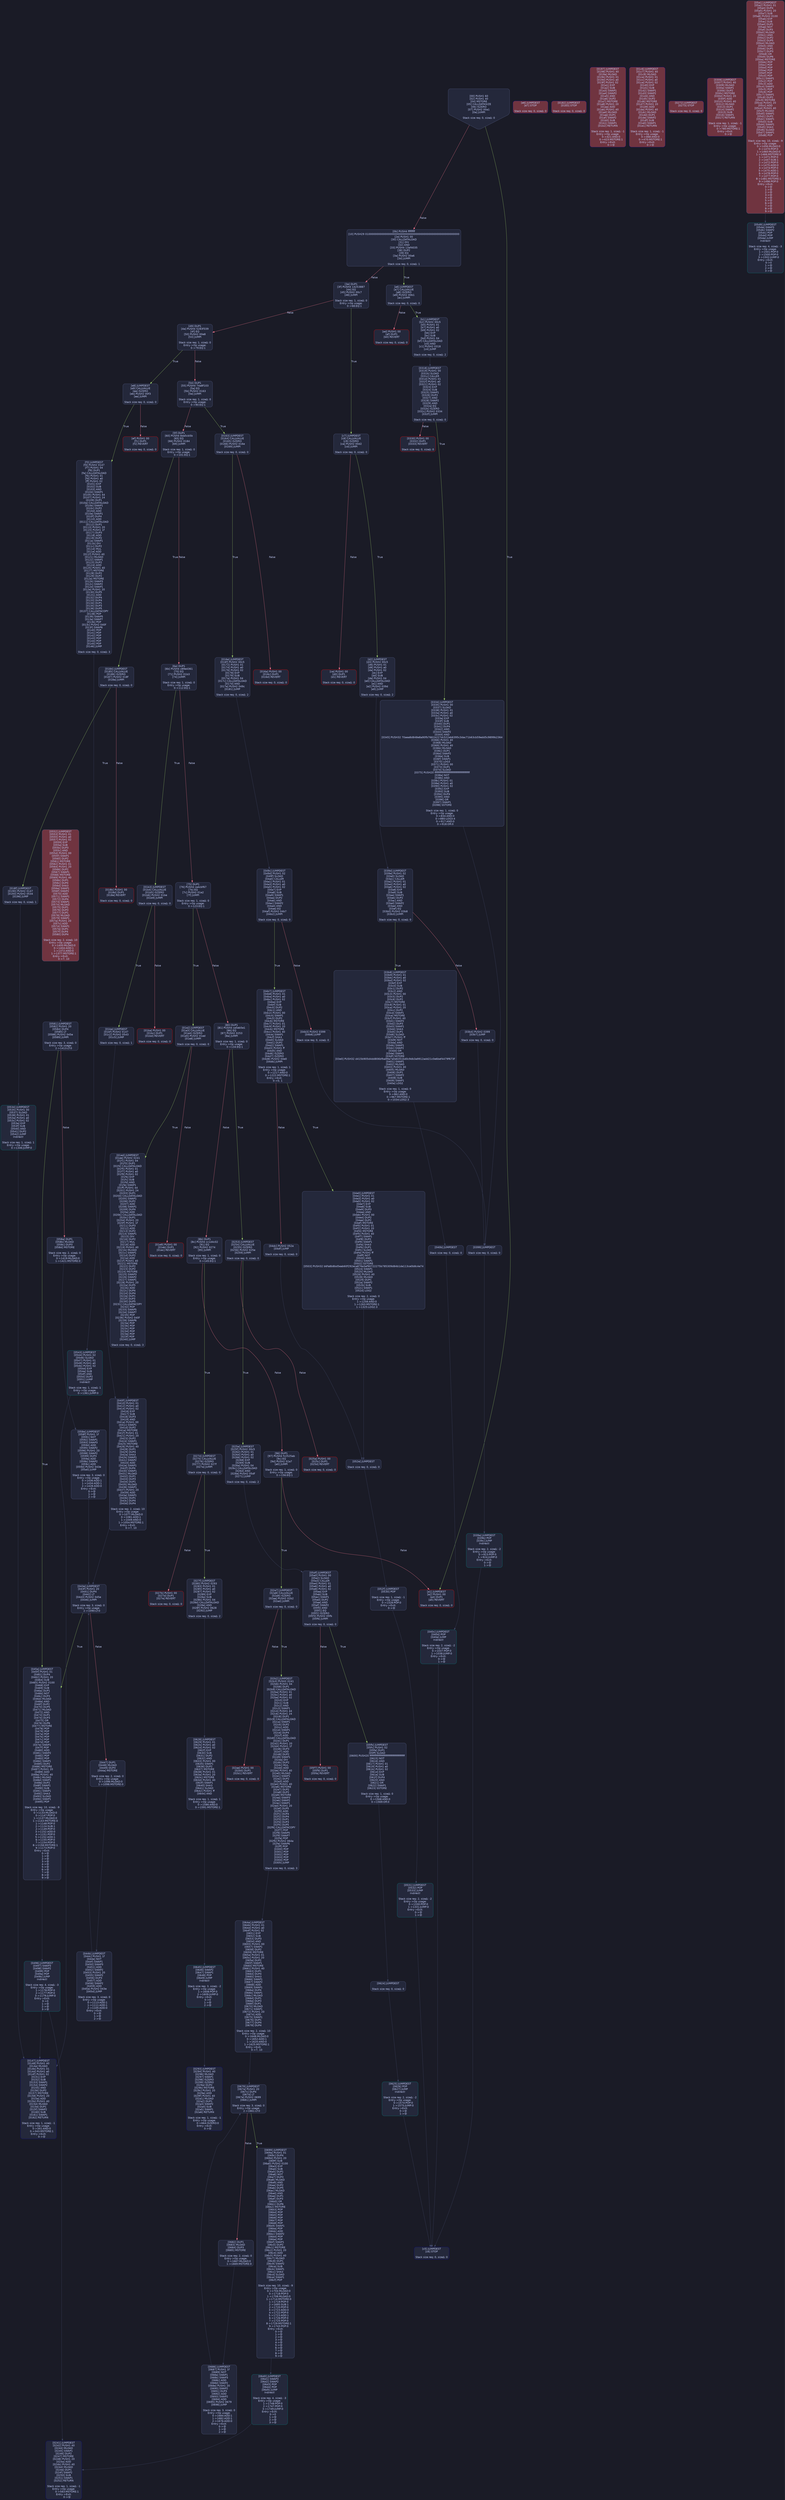 digraph G {
    node [shape=box, style="filled, rounded", color="#565f89", fontcolor="#c0caf5", fontname="Helvetica", fillcolor="#24283b"];
    edge [color="#414868", fontcolor="#c0caf5", fontname="Helvetica"];
    bgcolor="#1a1b26";
    0 [ label = "[00] PUSH1 60
[02] PUSH1 40
[04] MSTORE
[05] CALLDATASIZE
[06] ISZERO
[07] PUSH2 00a1
[0a] JUMPI

Stack size req: 0, sizeΔ: 0
" shape = invhouse]
    1 [ label = "[0b] PUSH4 ffffffff
[10] PUSH29 0100000000000000000000000000000000000000000000000000000000
[2e] PUSH1 00
[30] CALLDATALOAD
[31] DIV
[32] AND
[33] PUSH4 13af4035
[38] DUP2
[39] EQ
[3a] PUSH2 00a6
[3d] JUMPI

Stack size req: 0, sizeΔ: 1
"]
    2 [ label = "[3e] DUP1
[3f] PUSH4 14253887
[44] EQ
[45] PUSH2 00c7
[48] JUMPI

Stack size req: 1, sizeΔ: 0
Entry->Op usage:
	0->68:EQ:1
"]
    3 [ label = "[49] DUP1
[4a] PUSH4 5283f339
[4f] EQ
[50] PUSH2 00e8
[53] JUMPI

Stack size req: 1, sizeΔ: 0
Entry->Op usage:
	0->79:EQ:1
"]
    4 [ label = "[54] DUP1
[55] PUSH4 74a8f103
[5a] EQ
[5b] PUSH2 0163
[5e] JUMPI

Stack size req: 1, sizeΔ: 0
Entry->Op usage:
	0->90:EQ:1
"]
    5 [ label = "[5f] DUP1
[60] PUSH4 8da5cb5b
[65] EQ
[66] PUSH2 0184
[69] JUMPI

Stack size req: 1, sizeΔ: 0
Entry->Op usage:
	0->101:EQ:1
"]
    6 [ label = "[6a] DUP1
[6b] PUSH4 c89e4361
[70] EQ
[71] PUSH2 01b3
[74] JUMPI

Stack size req: 1, sizeΔ: 0
Entry->Op usage:
	0->112:EQ:1
"]
    7 [ label = "[75] DUP1
[76] PUSH4 ca4cbf67
[7b] EQ
[7c] PUSH2 01e2
[7f] JUMPI

Stack size req: 1, sizeΔ: 0
Entry->Op usage:
	0->123:EQ:1
"]
    8 [ label = "[80] DUP1
[81] PUSH4 ca5eb5e1
[86] EQ
[87] PUSH2 0253
[8a] JUMPI

Stack size req: 1, sizeΔ: 0
Entry->Op usage:
	0->134:EQ:1
"]
    9 [ label = "[8b] DUP1
[8c] PUSH4 cc1d4c02
[91] EQ
[92] PUSH2 0274
[95] JUMPI

Stack size req: 1, sizeΔ: 0
Entry->Op usage:
	0->145:EQ:1
"]
    10 [ label = "[96] DUP1
[97] PUSH4 fc2525ab
[9c] EQ
[9d] PUSH2 02a7
[a0] JUMPI

Stack size req: 1, sizeΔ: 0
Entry->Op usage:
	0->156:EQ:1
"]
    11 [ label = "[a1] JUMPDEST
[a2] PUSH1 00
[a4] DUP1
[a5] REVERT

Stack size req: 0, sizeΔ: 0
" color = "red"]
    12 [ label = "[a6] JUMPDEST
[a7] CALLVALUE
[a8] ISZERO
[a9] PUSH2 00b1
[ac] JUMPI

Stack size req: 0, sizeΔ: 0
"]
    13 [ label = "[ad] PUSH1 00
[af] DUP1
[b0] REVERT

Stack size req: 0, sizeΔ: 0
" color = "red"]
    14 [ label = "[b1] JUMPDEST
[b2] PUSH2 00c5
[b5] PUSH1 01
[b7] PUSH1 a0
[b9] PUSH1 02
[bb] EXP
[bc] SUB
[bd] PUSH1 04
[bf] CALLDATALOAD
[c0] AND
[c1] PUSH2 0318
[c4] JUMP

Stack size req: 0, sizeΔ: 2
"]
    15 [ label = "[c5] JUMPDEST
[c6] STOP

Stack size req: 0, sizeΔ: 0
" color = "darkblue"]
    16 [ label = "[c7] JUMPDEST
[c8] CALLVALUE
[c9] ISZERO
[ca] PUSH2 00d2
[cd] JUMPI

Stack size req: 0, sizeΔ: 0
"]
    17 [ label = "[ce] PUSH1 00
[d0] DUP1
[d1] REVERT

Stack size req: 0, sizeΔ: 0
" color = "red"]
    18 [ label = "[d2] JUMPDEST
[d3] PUSH2 00c5
[d6] PUSH1 01
[d8] PUSH1 a0
[da] PUSH1 02
[dc] EXP
[dd] SUB
[de] PUSH1 04
[e0] CALLDATALOAD
[e1] AND
[e2] PUSH2 039d
[e5] JUMP

Stack size req: 0, sizeΔ: 2
"]
    19 [ label = "[e6] JUMPDEST
[e7] STOP

Stack size req: 0, sizeΔ: 0
" color = "darkblue" fillcolor = "#703440"]
    20 [ label = "[e8] JUMPDEST
[e9] CALLVALUE
[ea] ISZERO
[eb] PUSH2 00f3
[ee] JUMPI

Stack size req: 0, sizeΔ: 0
"]
    21 [ label = "[ef] PUSH1 00
[f1] DUP1
[f2] REVERT

Stack size req: 0, sizeΔ: 0
" color = "red"]
    22 [ label = "[f3] JUMPDEST
[f4] PUSH2 0147
[f7] PUSH1 04
[f9] DUP1
[fa] CALLDATALOAD
[fb] PUSH1 01
[fd] PUSH1 a0
[ff] PUSH1 02
[0101] EXP
[0102] SUB
[0103] AND
[0104] SWAP1
[0105] PUSH1 44
[0107] PUSH1 24
[0109] DUP1
[010a] CALLDATALOAD
[010b] SWAP1
[010c] DUP2
[010d] ADD
[010e] SWAP1
[010f] DUP4
[0110] ADD
[0111] CALLDATALOAD
[0112] DUP1
[0113] PUSH1 20
[0115] PUSH1 1f
[0117] DUP3
[0118] ADD
[0119] DUP2
[011a] SWAP1
[011b] DIV
[011c] DUP2
[011d] MUL
[011e] ADD
[011f] PUSH1 40
[0121] MLOAD
[0122] SWAP1
[0123] DUP2
[0124] ADD
[0125] PUSH1 40
[0127] MSTORE
[0128] DUP2
[0129] DUP2
[012a] MSTORE
[012b] SWAP3
[012c] SWAP2
[012d] SWAP1
[012e] PUSH1 20
[0130] DUP5
[0131] ADD
[0132] DUP4
[0133] DUP4
[0134] DUP1
[0135] DUP3
[0136] DUP5
[0137] CALLDATACOPY
[0138] POP
[0139] SWAP5
[013a] SWAP7
[013b] POP
[013c] PUSH2 040f
[013f] SWAP6
[0140] POP
[0141] POP
[0142] POP
[0143] POP
[0144] POP
[0145] POP
[0146] JUMP

Stack size req: 0, sizeΔ: 3
"]
    23 [ label = "[0147] JUMPDEST
[0148] PUSH1 40
[014a] MLOAD
[014b] PUSH1 01
[014d] PUSH1 a0
[014f] PUSH1 02
[0151] EXP
[0152] SUB
[0153] SWAP1
[0154] SWAP2
[0155] AND
[0156] DUP2
[0157] MSTORE
[0158] PUSH1 20
[015a] ADD
[015b] PUSH1 40
[015d] MLOAD
[015e] DUP1
[015f] SWAP2
[0160] SUB
[0161] SWAP1
[0162] RETURN

Stack size req: 1, sizeΔ: -1
Entry->Op usage:
	0->341:AND:0
	0->343:MSTORE:1
Entry->Exit:
	0->😵
" color = "darkblue"]
    24 [ label = "[0163] JUMPDEST
[0164] CALLVALUE
[0165] ISZERO
[0166] PUSH2 016e
[0169] JUMPI

Stack size req: 0, sizeΔ: 0
"]
    25 [ label = "[016a] PUSH1 00
[016c] DUP1
[016d] REVERT

Stack size req: 0, sizeΔ: 0
" color = "red"]
    26 [ label = "[016e] JUMPDEST
[016f] PUSH2 00c5
[0172] PUSH1 01
[0174] PUSH1 a0
[0176] PUSH1 02
[0178] EXP
[0179] SUB
[017a] PUSH1 04
[017c] CALLDATALOAD
[017d] AND
[017e] PUSH2 049c
[0181] JUMP

Stack size req: 0, sizeΔ: 2
"]
    27 [ label = "[0182] JUMPDEST
[0183] STOP

Stack size req: 0, sizeΔ: 0
" color = "darkblue" fillcolor = "#703440"]
    28 [ label = "[0184] JUMPDEST
[0185] CALLVALUE
[0186] ISZERO
[0187] PUSH2 018f
[018a] JUMPI

Stack size req: 0, sizeΔ: 0
"]
    29 [ label = "[018b] PUSH1 00
[018d] DUP1
[018e] REVERT

Stack size req: 0, sizeΔ: 0
" color = "red"]
    30 [ label = "[018f] JUMPDEST
[0190] PUSH2 0147
[0193] PUSH2 0534
[0196] JUMP

Stack size req: 0, sizeΔ: 1
"]
    31 [ label = "[0197] JUMPDEST
[0198] PUSH1 40
[019a] MLOAD
[019b] PUSH1 01
[019d] PUSH1 a0
[019f] PUSH1 02
[01a1] EXP
[01a2] SUB
[01a3] SWAP1
[01a4] SWAP2
[01a5] AND
[01a6] DUP2
[01a7] MSTORE
[01a8] PUSH1 20
[01aa] ADD
[01ab] PUSH1 40
[01ad] MLOAD
[01ae] DUP1
[01af] SWAP2
[01b0] SUB
[01b1] SWAP1
[01b2] RETURN

Stack size req: 1, sizeΔ: -1
Entry->Op usage:
	0->421:AND:0
	0->423:MSTORE:1
Entry->Exit:
	0->😵
" color = "darkblue" fillcolor = "#703440"]
    32 [ label = "[01b3] JUMPDEST
[01b4] CALLVALUE
[01b5] ISZERO
[01b6] PUSH2 01be
[01b9] JUMPI

Stack size req: 0, sizeΔ: 0
"]
    33 [ label = "[01ba] PUSH1 00
[01bc] DUP1
[01bd] REVERT

Stack size req: 0, sizeΔ: 0
" color = "red"]
    34 [ label = "[01be] JUMPDEST
[01bf] PUSH2 0147
[01c2] PUSH2 0543
[01c5] JUMP

Stack size req: 0, sizeΔ: 1
"]
    35 [ label = "[01c6] JUMPDEST
[01c7] PUSH1 40
[01c9] MLOAD
[01ca] PUSH1 01
[01cc] PUSH1 a0
[01ce] PUSH1 02
[01d0] EXP
[01d1] SUB
[01d2] SWAP1
[01d3] SWAP2
[01d4] AND
[01d5] DUP2
[01d6] MSTORE
[01d7] PUSH1 20
[01d9] ADD
[01da] PUSH1 40
[01dc] MLOAD
[01dd] DUP1
[01de] SWAP2
[01df] SUB
[01e0] SWAP1
[01e1] RETURN

Stack size req: 1, sizeΔ: -1
Entry->Op usage:
	0->468:AND:0
	0->470:MSTORE:1
Entry->Exit:
	0->😵
" color = "darkblue" fillcolor = "#703440"]
    36 [ label = "[01e2] JUMPDEST
[01e3] CALLVALUE
[01e4] ISZERO
[01e5] PUSH2 01ed
[01e8] JUMPI

Stack size req: 0, sizeΔ: 0
"]
    37 [ label = "[01e9] PUSH1 00
[01eb] DUP1
[01ec] REVERT

Stack size req: 0, sizeΔ: 0
" color = "red"]
    38 [ label = "[01ed] JUMPDEST
[01ee] PUSH2 0241
[01f1] PUSH1 04
[01f3] DUP1
[01f4] CALLDATALOAD
[01f5] PUSH1 01
[01f7] PUSH1 a0
[01f9] PUSH1 02
[01fb] EXP
[01fc] SUB
[01fd] AND
[01fe] SWAP1
[01ff] PUSH1 44
[0201] PUSH1 24
[0203] DUP1
[0204] CALLDATALOAD
[0205] SWAP1
[0206] DUP2
[0207] ADD
[0208] SWAP1
[0209] DUP4
[020a] ADD
[020b] CALLDATALOAD
[020c] DUP1
[020d] PUSH1 20
[020f] PUSH1 1f
[0211] DUP3
[0212] ADD
[0213] DUP2
[0214] SWAP1
[0215] DIV
[0216] DUP2
[0217] MUL
[0218] ADD
[0219] PUSH1 40
[021b] MLOAD
[021c] SWAP1
[021d] DUP2
[021e] ADD
[021f] PUSH1 40
[0221] MSTORE
[0222] DUP2
[0223] DUP2
[0224] MSTORE
[0225] SWAP3
[0226] SWAP2
[0227] SWAP1
[0228] PUSH1 20
[022a] DUP5
[022b] ADD
[022c] DUP4
[022d] DUP4
[022e] DUP1
[022f] DUP3
[0230] DUP5
[0231] CALLDATACOPY
[0232] POP
[0233] SWAP5
[0234] SWAP7
[0235] POP
[0236] PUSH2 040f
[0239] SWAP6
[023a] POP
[023b] POP
[023c] POP
[023d] POP
[023e] POP
[023f] POP
[0240] JUMP

Stack size req: 0, sizeΔ: 3
"]
    39 [ label = "[0241] JUMPDEST
[0242] PUSH1 40
[0244] MLOAD
[0245] SWAP1
[0246] DUP2
[0247] MSTORE
[0248] PUSH1 20
[024a] ADD
[024b] PUSH1 40
[024d] MLOAD
[024e] DUP1
[024f] SWAP2
[0250] SUB
[0251] SWAP1
[0252] RETURN

Stack size req: 1, sizeΔ: -1
Entry->Op usage:
	0->583:MSTORE:1
Entry->Exit:
	0->😵
" color = "darkblue"]
    40 [ label = "[0253] JUMPDEST
[0254] CALLVALUE
[0255] ISZERO
[0256] PUSH2 025e
[0259] JUMPI

Stack size req: 0, sizeΔ: 0
"]
    41 [ label = "[025a] PUSH1 00
[025c] DUP1
[025d] REVERT

Stack size req: 0, sizeΔ: 0
" color = "red"]
    42 [ label = "[025e] JUMPDEST
[025f] PUSH2 00c5
[0262] PUSH1 01
[0264] PUSH1 a0
[0266] PUSH1 02
[0268] EXP
[0269] SUB
[026a] PUSH1 04
[026c] CALLDATALOAD
[026d] AND
[026e] PUSH2 05df
[0271] JUMP

Stack size req: 0, sizeΔ: 2
"]
    43 [ label = "[0272] JUMPDEST
[0273] STOP

Stack size req: 0, sizeΔ: 0
" color = "darkblue" fillcolor = "#703440"]
    44 [ label = "[0274] JUMPDEST
[0275] CALLVALUE
[0276] ISZERO
[0277] PUSH2 027f
[027a] JUMPI

Stack size req: 0, sizeΔ: 0
"]
    45 [ label = "[027b] PUSH1 00
[027d] DUP1
[027e] REVERT

Stack size req: 0, sizeΔ: 0
" color = "red"]
    46 [ label = "[027f] JUMPDEST
[0280] PUSH2 0293
[0283] PUSH1 01
[0285] PUSH1 a0
[0287] PUSH1 02
[0289] EXP
[028a] SUB
[028b] PUSH1 04
[028d] CALLDATALOAD
[028e] AND
[028f] PUSH2 0628
[0292] JUMP

Stack size req: 0, sizeΔ: 2
"]
    47 [ label = "[0293] JUMPDEST
[0294] PUSH1 40
[0296] MLOAD
[0297] SWAP1
[0298] ISZERO
[0299] ISZERO
[029a] DUP2
[029b] MSTORE
[029c] PUSH1 20
[029e] ADD
[029f] PUSH1 40
[02a1] MLOAD
[02a2] DUP1
[02a3] SWAP2
[02a4] SUB
[02a5] SWAP1
[02a6] RETURN

Stack size req: 1, sizeΔ: -1
Entry->Op usage:
	0->664:ISZERO:0
Entry->Exit:
	0->😵
" color = "darkblue"]
    48 [ label = "[02a7] JUMPDEST
[02a8] CALLVALUE
[02a9] ISZERO
[02aa] PUSH2 02b2
[02ad] JUMPI

Stack size req: 0, sizeΔ: 0
"]
    49 [ label = "[02ae] PUSH1 00
[02b0] DUP1
[02b1] REVERT

Stack size req: 0, sizeΔ: 0
" color = "red"]
    50 [ label = "[02b2] JUMPDEST
[02b3] PUSH2 0241
[02b6] PUSH1 04
[02b8] DUP1
[02b9] CALLDATALOAD
[02ba] PUSH1 01
[02bc] PUSH1 a0
[02be] PUSH1 02
[02c0] EXP
[02c1] SUB
[02c2] AND
[02c3] SWAP1
[02c4] PUSH1 44
[02c6] PUSH1 24
[02c8] DUP1
[02c9] CALLDATALOAD
[02ca] SWAP1
[02cb] DUP2
[02cc] ADD
[02cd] SWAP1
[02ce] DUP4
[02cf] ADD
[02d0] CALLDATALOAD
[02d1] DUP1
[02d2] PUSH1 20
[02d4] PUSH1 1f
[02d6] DUP3
[02d7] ADD
[02d8] DUP2
[02d9] SWAP1
[02da] DIV
[02db] DUP2
[02dc] MUL
[02dd] ADD
[02de] PUSH1 40
[02e0] MLOAD
[02e1] SWAP1
[02e2] DUP2
[02e3] ADD
[02e4] PUSH1 40
[02e6] MSTORE
[02e7] DUP2
[02e8] DUP2
[02e9] MSTORE
[02ea] SWAP3
[02eb] SWAP2
[02ec] SWAP1
[02ed] PUSH1 20
[02ef] DUP5
[02f0] ADD
[02f1] DUP4
[02f2] DUP4
[02f3] DUP1
[02f4] DUP3
[02f5] DUP5
[02f6] CALLDATACOPY
[02f7] POP
[02f8] SWAP5
[02f9] SWAP7
[02fa] POP
[02fb] PUSH2 064a
[02fe] SWAP6
[02ff] POP
[0300] POP
[0301] POP
[0302] POP
[0303] POP
[0304] POP
[0305] JUMP

Stack size req: 0, sizeΔ: 3
"]
    51 [ label = "[0306] JUMPDEST
[0307] PUSH1 40
[0309] MLOAD
[030a] SWAP1
[030b] DUP2
[030c] MSTORE
[030d] PUSH1 20
[030f] ADD
[0310] PUSH1 40
[0312] MLOAD
[0313] DUP1
[0314] SWAP2
[0315] SUB
[0316] SWAP1
[0317] RETURN

Stack size req: 1, sizeΔ: -1
Entry->Op usage:
	0->780:MSTORE:1
Entry->Exit:
	0->😵
" color = "darkblue" fillcolor = "#703440"]
    52 [ label = "[0318] JUMPDEST
[0319] PUSH1 00
[031b] SLOAD
[031c] CALLER
[031d] PUSH1 01
[031f] PUSH1 a0
[0321] PUSH1 02
[0323] EXP
[0324] SUB
[0325] SWAP1
[0326] DUP2
[0327] AND
[0328] SWAP2
[0329] AND
[032a] EQ
[032b] ISZERO
[032c] PUSH2 0334
[032f] JUMPI

Stack size req: 0, sizeΔ: 0
"]
    53 [ label = "[0330] PUSH1 00
[0332] DUP1
[0333] REVERT

Stack size req: 0, sizeΔ: 0
" color = "red"]
    54 [ label = "[0334] JUMPDEST
[0335] PUSH1 00
[0337] SLOAD
[0338] PUSH1 01
[033a] PUSH1 a0
[033c] PUSH1 02
[033e] EXP
[033f] SUB
[0340] DUP1
[0341] DUP4
[0342] AND
[0343] SWAP2
[0344] AND
[0345] PUSH32 70aea8d848e8a90fb7661b227dc522eb6395c3dac71b63cb59edd5c9899b2364
[0366] PUSH1 40
[0368] MLOAD
[0369] PUSH1 40
[036b] MLOAD
[036c] DUP1
[036d] SWAP2
[036e] SUB
[036f] SWAP1
[0370] LOG3
[0371] PUSH1 00
[0373] DUP1
[0374] SLOAD
[0375] PUSH20 ffffffffffffffffffffffffffffffffffffffff
[038a] NOT
[038b] AND
[038c] PUSH1 01
[038e] PUSH1 a0
[0390] PUSH1 02
[0392] EXP
[0393] SUB
[0394] DUP4
[0395] AND
[0396] OR
[0397] SWAP1
[0398] SSTORE

Stack size req: 1, sizeΔ: 0
Entry->Op usage:
	0->834:AND:0
	0->880:LOG3:4
	0->917:AND:0
	0->918:OR:0
"]
    55 [ label = "[0399] JUMPDEST

Stack size req: 0, sizeΔ: 0
"]
    56 [ label = "[039a] JUMPDEST
[039b] POP
[039c] JUMP
Indirect!

Stack size req: 2, sizeΔ: -2
Entry->Op usage:
	0->923:POP:0
	1->924:JUMP:0
Entry->Exit:
	0->😵
	1->😵
" color = "teal"]
    57 [ label = "[039d] JUMPDEST
[039e] PUSH1 02
[03a0] SLOAD
[03a1] CALLER
[03a2] PUSH1 01
[03a4] PUSH1 a0
[03a6] PUSH1 02
[03a8] EXP
[03a9] SUB
[03aa] SWAP1
[03ab] DUP2
[03ac] AND
[03ad] SWAP2
[03ae] AND
[03af] EQ
[03b0] PUSH2 03b8
[03b3] JUMPI

Stack size req: 0, sizeΔ: 0
"]
    58 [ label = "[03b4] PUSH2 0399
[03b7] JUMP

Stack size req: 0, sizeΔ: 0
"]
    59 [ label = "[03b8] JUMPDEST
[03b9] PUSH1 01
[03bb] PUSH1 a0
[03bd] PUSH1 02
[03bf] EXP
[03c0] SUB
[03c1] DUP2
[03c2] AND
[03c3] PUSH1 00
[03c5] DUP2
[03c6] DUP2
[03c7] MSTORE
[03c8] PUSH1 01
[03ca] PUSH1 20
[03cc] DUP2
[03cd] SWAP1
[03ce] MSTORE
[03cf] PUSH1 40
[03d1] SWAP2
[03d2] DUP3
[03d3] SWAP1
[03d4] SHA3
[03d5] DUP1
[03d6] SLOAD
[03d7] PUSH1 ff
[03d9] NOT
[03da] AND
[03db] SWAP1
[03dc] SWAP2
[03dd] OR
[03de] SWAP1
[03df] SSTORE
[03e0] PUSH32 d415b905d4dd806bfba99a7a0e6351bd0c9db3a9912add21c0e6bef4479f673f
[0401] SWAP1
[0402] MLOAD
[0403] PUSH1 40
[0405] MLOAD
[0406] DUP1
[0407] SWAP2
[0408] SUB
[0409] SWAP1
[040a] LOG2

Stack size req: 1, sizeΔ: 0
Entry->Op usage:
	0->962:AND:0
	0->967:MSTORE:1
	0->1034:LOG2:3
"]
    60 [ label = "[040b] JUMPDEST

Stack size req: 0, sizeΔ: 0
"]
    61 [ label = "[040c] JUMPDEST
[040d] POP
[040e] JUMP
Indirect!

Stack size req: 2, sizeΔ: -2
Entry->Op usage:
	0->1037:POP:0
	1->1038:JUMP:0
Entry->Exit:
	0->😵
	1->😵
" color = "teal"]
    62 [ label = "[040f] JUMPDEST
[0410] PUSH1 01
[0412] PUSH1 a0
[0414] PUSH1 02
[0416] EXP
[0417] SUB
[0418] DUP3
[0419] AND
[041a] PUSH1 00
[041c] SWAP1
[041d] DUP2
[041e] MSTORE
[041f] PUSH1 01
[0421] PUSH1 20
[0423] DUP2
[0424] SWAP1
[0425] MSTORE
[0426] PUSH1 40
[0428] DUP1
[0429] DUP4
[042a] SHA3
[042b] SWAP1
[042c] SWAP2
[042d] ADD
[042e] SWAP1
[042f] DUP4
[0430] SWAP1
[0431] MLOAD
[0432] DUP1
[0433] DUP3
[0434] DUP1
[0435] MLOAD
[0436] SWAP1
[0437] PUSH1 20
[0439] ADD
[043a] SWAP1
[043b] DUP1
[043c] DUP4
[043d] DUP4

Stack size req: 2, sizeΔ: 10
Entry->Op usage:
	0->1077:MLOAD:0
	0->1081:ADD:1
	1->1049:AND:0
	1->1054:MSTORE:1
Entry->Exit:
	0->7, 10
"]
    63 [ label = "[043e] JUMPDEST
[043f] PUSH1 20
[0441] DUP4
[0442] LT
[0443] PUSH2 045e
[0446] JUMPI

Stack size req: 3, sizeΔ: 0
Entry->Op usage:
	2->1090:LT:0
"]
    64 [ label = "[0447] DUP1
[0448] MLOAD
[0449] DUP3
[044a] MSTORE

Stack size req: 2, sizeΔ: 0
Entry->Op usage:
	0->1096:MLOAD:0
	1->1098:MSTORE:0
"]
    65 [ label = "[044b] JUMPDEST
[044c] PUSH1 1f
[044e] NOT
[044f] SWAP1
[0450] SWAP3
[0451] ADD
[0452] SWAP2
[0453] PUSH1 20
[0455] SWAP2
[0456] DUP3
[0457] ADD
[0458] SWAP2
[0459] ADD
[045a] PUSH2 043e
[045d] JUMP

Stack size req: 3, sizeΔ: 0
Entry->Op usage:
	0->1113:ADD:1
	1->1111:ADD:1
	2->1105:ADD:0
Entry->Exit:
	0->😵
	1->😵
	2->😵
"]
    66 [ label = "[045e] JUMPDEST
[045f] PUSH1 01
[0461] DUP4
[0462] PUSH1 20
[0464] SUB
[0465] PUSH2 0100
[0468] EXP
[0469] SUB
[046a] DUP1
[046b] NOT
[046c] DUP3
[046d] MLOAD
[046e] AND
[046f] DUP2
[0470] DUP5
[0471] MLOAD
[0472] AND
[0473] DUP1
[0474] DUP3
[0475] OR
[0476] DUP6
[0477] MSTORE
[0478] POP
[0479] POP
[047a] POP
[047b] POP
[047c] POP
[047d] POP
[047e] SWAP1
[047f] POP
[0480] ADD
[0481] SWAP2
[0482] POP
[0483] POP
[0484] SWAP1
[0485] DUP2
[0486] MSTORE
[0487] PUSH1 20
[0489] ADD
[048a] PUSH1 40
[048c] MLOAD
[048d] SWAP1
[048e] DUP2
[048f] SWAP1
[0490] SUB
[0491] SWAP1
[0492] SHA3
[0493] SLOAD
[0494] SWAP1
[0495] POP

Stack size req: 10, sizeΔ: -9
Entry->Op usage:
	0->1133:MLOAD:0
	0->1147:POP:0
	1->1137:MLOAD:0
	1->1143:MSTORE:0
	1->1148:POP:0
	2->1124:SUB:1
	2->1149:POP:0
	3->1152:ADD:0
	4->1151:POP:0
	5->1152:ADD:1
	6->1155:POP:0
	7->1154:POP:0
	8->1158:MSTORE:1
	9->1173:POP:0
Entry->Exit:
	0->😵
	1->😵
	2->😵
	3->😵
	4->😵
	5->😵
	6->😵
	7->😵
	8->😵
	9->😵
"]
    67 [ label = "[0496] JUMPDEST
[0497] SWAP3
[0498] SWAP2
[0499] POP
[049a] POP
[049b] JUMP
Indirect!

Stack size req: 4, sizeΔ: -3
Entry->Op usage:
	1->1178:POP:0
	2->1177:POP:0
	3->1179:JUMP:0
Entry->Exit:
	0->0
	1->😵
	2->😵
	3->😵
" color = "teal"]
    68 [ label = "[049c] JUMPDEST
[049d] PUSH1 02
[049f] SLOAD
[04a0] CALLER
[04a1] PUSH1 01
[04a3] PUSH1 a0
[04a5] PUSH1 02
[04a7] EXP
[04a8] SUB
[04a9] SWAP1
[04aa] DUP2
[04ab] AND
[04ac] SWAP2
[04ad] AND
[04ae] EQ
[04af] PUSH2 04b7
[04b2] JUMPI

Stack size req: 0, sizeΔ: 0
"]
    69 [ label = "[04b3] PUSH2 0399
[04b6] JUMP

Stack size req: 0, sizeΔ: 0
"]
    70 [ label = "[04b7] JUMPDEST
[04b8] PUSH1 01
[04ba] PUSH1 a0
[04bc] PUSH1 02
[04be] EXP
[04bf] SUB
[04c0] DUP2
[04c1] AND
[04c2] PUSH1 00
[04c4] SWAP1
[04c5] DUP2
[04c6] MSTORE
[04c7] PUSH1 01
[04c9] PUSH1 20
[04cb] MSTORE
[04cc] PUSH1 40
[04ce] SWAP1
[04cf] SHA3
[04d0] SLOAD
[04d1] DUP2
[04d2] SWAP1
[04d3] PUSH1 ff
[04d5] AND
[04d6] ISZERO
[04d7] ISZERO
[04d8] PUSH2 04e0
[04db] JUMPI

Stack size req: 1, sizeΔ: 1
Entry->Op usage:
	0->1217:AND:0
	0->1222:MSTORE:1
Entry->Exit:
	0->0, 1
"]
    71 [ label = "[04dc] PUSH2 052e
[04df] JUMP

Stack size req: 0, sizeΔ: 0
"]
    72 [ label = "[04e0] JUMPDEST
[04e1] PUSH1 01
[04e3] PUSH1 a0
[04e5] PUSH1 02
[04e7] EXP
[04e8] SUB
[04e9] DUP3
[04ea] AND
[04eb] PUSH1 00
[04ed] DUP2
[04ee] DUP2
[04ef] MSTORE
[04f0] PUSH1 01
[04f2] PUSH1 20
[04f4] MSTORE
[04f5] PUSH1 40
[04f7] SWAP1
[04f8] DUP2
[04f9] SWAP1
[04fa] SHA3
[04fb] DUP1
[04fc] SLOAD
[04fd] PUSH1 ff
[04ff] NOT
[0500] AND
[0501] SWAP1
[0502] SSTORE
[0503] PUSH32 b6fa8b8bd5eab60f292eca876e3ef90722275b785309d84b1de113ce0b8c4e74
[0524] SWAP1
[0525] MLOAD
[0526] PUSH1 40
[0528] MLOAD
[0529] DUP1
[052a] SWAP2
[052b] SUB
[052c] SWAP1
[052d] LOG2

Stack size req: 2, sizeΔ: 0
Entry->Op usage:
	1->1258:AND:0
	1->1263:MSTORE:1
	1->1325:LOG2:3
"]
    73 [ label = "[052e] JUMPDEST

Stack size req: 0, sizeΔ: 0
"]
    74 [ label = "[052f] JUMPDEST
[0530] POP

Stack size req: 1, sizeΔ: -1
Entry->Op usage:
	0->1328:POP:0
Entry->Exit:
	0->😵
"]
    75 [ label = "[0531] JUMPDEST
[0532] POP
[0533] JUMP
Indirect!

Stack size req: 2, sizeΔ: -2
Entry->Op usage:
	0->1330:POP:0
	1->1331:JUMP:0
Entry->Exit:
	0->😵
	1->😵
" color = "teal"]
    76 [ label = "[0534] JUMPDEST
[0535] PUSH1 00
[0537] SLOAD
[0538] PUSH1 01
[053a] PUSH1 a0
[053c] PUSH1 02
[053e] EXP
[053f] SUB
[0540] AND
[0541] DUP2
[0542] JUMP
Indirect!

Stack size req: 1, sizeΔ: 1
Entry->Op usage:
	0->1346:JUMP:0
" color = "teal"]
    77 [ label = "[0543] JUMPDEST
[0544] PUSH1 02
[0546] SLOAD
[0547] PUSH1 01
[0549] PUSH1 a0
[054b] PUSH1 02
[054d] EXP
[054e] SUB
[054f] AND
[0550] DUP2
[0551] JUMP
Indirect!

Stack size req: 1, sizeΔ: 1
Entry->Op usage:
	0->1361:JUMP:0
" color = "teal"]
    78 [ label = "[0552] JUMPDEST
[0553] PUSH1 01
[0555] PUSH1 a0
[0557] PUSH1 02
[0559] EXP
[055a] SUB
[055b] DUP3
[055c] AND
[055d] PUSH1 00
[055f] SWAP1
[0560] DUP2
[0561] MSTORE
[0562] PUSH1 01
[0564] PUSH1 20
[0566] DUP2
[0567] SWAP1
[0568] MSTORE
[0569] PUSH1 40
[056b] DUP1
[056c] DUP4
[056d] SHA3
[056e] SWAP1
[056f] SWAP2
[0570] ADD
[0571] SWAP1
[0572] DUP4
[0573] SWAP1
[0574] MLOAD
[0575] DUP1
[0576] DUP3
[0577] DUP1
[0578] MLOAD
[0579] SWAP1
[057a] PUSH1 20
[057c] ADD
[057d] SWAP1
[057e] DUP1
[057f] DUP4
[0580] DUP4

Stack size req: 2, sizeΔ: 10
Entry->Op usage:
	0->1400:MLOAD:0
	0->1404:ADD:1
	1->1372:AND:0
	1->1377:MSTORE:1
Entry->Exit:
	0->7, 10
" fillcolor = "#703440"]
    79 [ label = "[0581] JUMPDEST
[0582] PUSH1 20
[0584] DUP4
[0585] LT
[0586] PUSH2 045e
[0589] JUMPI

Stack size req: 3, sizeΔ: 0
Entry->Op usage:
	2->1413:LT:0
"]
    80 [ label = "[058a] DUP1
[058b] MLOAD
[058c] DUP3
[058d] MSTORE

Stack size req: 2, sizeΔ: 0
Entry->Op usage:
	0->1419:MLOAD:0
	1->1421:MSTORE:0
"]
    81 [ label = "[058e] JUMPDEST
[058f] PUSH1 1f
[0591] NOT
[0592] SWAP1
[0593] SWAP3
[0594] ADD
[0595] SWAP2
[0596] PUSH1 20
[0598] SWAP2
[0599] DUP3
[059a] ADD
[059b] SWAP2
[059c] ADD
[059d] PUSH2 043e
[05a0] JUMP

Stack size req: 3, sizeΔ: 0
Entry->Op usage:
	0->1436:ADD:1
	1->1434:ADD:1
	2->1428:ADD:0
Entry->Exit:
	0->😵
	1->😵
	2->😵
"]
    82 [ label = "[05a1] JUMPDEST
[05a2] PUSH1 01
[05a4] DUP4
[05a5] PUSH1 20
[05a7] SUB
[05a8] PUSH2 0100
[05ab] EXP
[05ac] SUB
[05ad] DUP1
[05ae] NOT
[05af] DUP3
[05b0] MLOAD
[05b1] AND
[05b2] DUP2
[05b3] DUP5
[05b4] MLOAD
[05b5] AND
[05b6] DUP1
[05b7] DUP3
[05b8] OR
[05b9] DUP6
[05ba] MSTORE
[05bb] POP
[05bc] POP
[05bd] POP
[05be] POP
[05bf] POP
[05c0] POP
[05c1] SWAP1
[05c2] POP
[05c3] ADD
[05c4] SWAP2
[05c5] POP
[05c6] POP
[05c7] SWAP1
[05c8] DUP2
[05c9] MSTORE
[05ca] PUSH1 20
[05cc] ADD
[05cd] PUSH1 40
[05cf] MLOAD
[05d0] SWAP1
[05d1] DUP2
[05d2] SWAP1
[05d3] SUB
[05d4] SWAP1
[05d5] SHA3
[05d6] SLOAD
[05d7] SWAP1
[05d8] POP

Stack size req: 10, sizeΔ: -9
Entry->Op usage:
	0->1456:MLOAD:0
	0->1470:POP:0
	1->1460:MLOAD:0
	1->1466:MSTORE:0
	1->1471:POP:0
	2->1447:SUB:1
	2->1472:POP:0
	3->1475:ADD:0
	4->1474:POP:0
	5->1475:ADD:1
	6->1478:POP:0
	7->1477:POP:0
	8->1481:MSTORE:1
	9->1496:POP:0
Entry->Exit:
	0->😵
	1->😵
	2->😵
	3->😵
	4->😵
	5->😵
	6->😵
	7->😵
	8->😵
	9->😵
" fillcolor = "#703440"]
    83 [ label = "[05d9] JUMPDEST
[05da] SWAP3
[05db] SWAP2
[05dc] POP
[05dd] POP
[05de] JUMP
Indirect!

Stack size req: 4, sizeΔ: -3
Entry->Op usage:
	1->1501:POP:0
	2->1500:POP:0
	3->1502:JUMP:0
Entry->Exit:
	0->0
	1->😵
	2->😵
	3->😵
" color = "teal"]
    84 [ label = "[05df] JUMPDEST
[05e0] PUSH1 00
[05e2] SLOAD
[05e3] CALLER
[05e4] PUSH1 01
[05e6] PUSH1 a0
[05e8] PUSH1 02
[05ea] EXP
[05eb] SUB
[05ec] SWAP1
[05ed] DUP2
[05ee] AND
[05ef] SWAP2
[05f0] AND
[05f1] EQ
[05f2] ISZERO
[05f3] PUSH2 05fb
[05f6] JUMPI

Stack size req: 0, sizeΔ: 0
"]
    85 [ label = "[05f7] PUSH1 00
[05f9] DUP1
[05fa] REVERT

Stack size req: 0, sizeΔ: 0
" color = "red"]
    86 [ label = "[05fb] JUMPDEST
[05fc] PUSH1 02
[05fe] DUP1
[05ff] SLOAD
[0600] PUSH20 ffffffffffffffffffffffffffffffffffffffff
[0615] NOT
[0616] AND
[0617] PUSH1 01
[0619] PUSH1 a0
[061b] PUSH1 02
[061d] EXP
[061e] SUB
[061f] DUP4
[0620] AND
[0621] OR
[0622] SWAP1
[0623] SSTORE

Stack size req: 1, sizeΔ: 0
Entry->Op usage:
	0->1568:AND:0
	0->1569:OR:0
"]
    87 [ label = "[0624] JUMPDEST

Stack size req: 0, sizeΔ: 0
"]
    88 [ label = "[0625] JUMPDEST
[0626] POP
[0627] JUMP
Indirect!

Stack size req: 2, sizeΔ: -2
Entry->Op usage:
	0->1574:POP:0
	1->1575:JUMP:0
Entry->Exit:
	0->😵
	1->😵
" color = "teal"]
    89 [ label = "[0628] JUMPDEST
[0629] PUSH1 01
[062b] PUSH1 a0
[062d] PUSH1 02
[062f] EXP
[0630] SUB
[0631] DUP2
[0632] AND
[0633] PUSH1 00
[0635] SWAP1
[0636] DUP2
[0637] MSTORE
[0638] PUSH1 01
[063a] PUSH1 20
[063c] MSTORE
[063d] PUSH1 40
[063f] SWAP1
[0640] SHA3
[0641] SLOAD
[0642] PUSH1 ff
[0644] AND

Stack size req: 1, sizeΔ: 1
Entry->Op usage:
	0->1586:AND:0
	0->1591:MSTORE:1
"]
    90 [ label = "[0645] JUMPDEST
[0646] SWAP2
[0647] SWAP1
[0648] POP
[0649] JUMP
Indirect!

Stack size req: 3, sizeΔ: -2
Entry->Op usage:
	1->1608:POP:0
	2->1609:JUMP:0
Entry->Exit:
	0->0
	1->😵
	2->😵
" color = "teal"]
    91 [ label = "[064a] JUMPDEST
[064b] PUSH1 01
[064d] PUSH1 a0
[064f] PUSH1 02
[0651] EXP
[0652] SUB
[0653] DUP3
[0654] AND
[0655] PUSH1 00
[0657] SWAP1
[0658] DUP2
[0659] MSTORE
[065a] PUSH1 01
[065c] PUSH1 20
[065e] DUP2
[065f] SWAP1
[0660] MSTORE
[0661] PUSH1 40
[0663] DUP1
[0664] DUP4
[0665] SHA3
[0666] SWAP1
[0667] SWAP2
[0668] ADD
[0669] SWAP1
[066a] DUP4
[066b] SWAP1
[066c] MLOAD
[066d] DUP1
[066e] DUP3
[066f] DUP1
[0670] MLOAD
[0671] SWAP1
[0672] PUSH1 20
[0674] ADD
[0675] SWAP1
[0676] DUP1
[0677] DUP4
[0678] DUP4

Stack size req: 2, sizeΔ: 10
Entry->Op usage:
	0->1648:MLOAD:0
	0->1652:ADD:1
	1->1620:AND:0
	1->1625:MSTORE:1
Entry->Exit:
	0->7, 10
"]
    92 [ label = "[0679] JUMPDEST
[067a] PUSH1 20
[067c] DUP4
[067d] LT
[067e] PUSH2 0699
[0681] JUMPI

Stack size req: 3, sizeΔ: 0
Entry->Op usage:
	2->1661:LT:0
"]
    93 [ label = "[0682] DUP1
[0683] MLOAD
[0684] DUP3
[0685] MSTORE

Stack size req: 2, sizeΔ: 0
Entry->Op usage:
	0->1667:MLOAD:0
	1->1669:MSTORE:0
"]
    94 [ label = "[0686] JUMPDEST
[0687] PUSH1 1f
[0689] NOT
[068a] SWAP1
[068b] SWAP3
[068c] ADD
[068d] SWAP2
[068e] PUSH1 20
[0690] SWAP2
[0691] DUP3
[0692] ADD
[0693] SWAP2
[0694] ADD
[0695] PUSH2 0679
[0698] JUMP

Stack size req: 3, sizeΔ: 0
Entry->Op usage:
	0->1684:ADD:1
	1->1682:ADD:1
	2->1676:ADD:0
Entry->Exit:
	0->😵
	1->😵
	2->😵
"]
    95 [ label = "[0699] JUMPDEST
[069a] PUSH1 01
[069c] DUP4
[069d] PUSH1 20
[069f] SUB
[06a0] PUSH2 0100
[06a3] EXP
[06a4] SUB
[06a5] DUP1
[06a6] NOT
[06a7] DUP3
[06a8] MLOAD
[06a9] AND
[06aa] DUP2
[06ab] DUP5
[06ac] MLOAD
[06ad] AND
[06ae] DUP1
[06af] DUP3
[06b0] OR
[06b1] DUP6
[06b2] MSTORE
[06b3] POP
[06b4] POP
[06b5] POP
[06b6] POP
[06b7] POP
[06b8] POP
[06b9] SWAP1
[06ba] POP
[06bb] ADD
[06bc] SWAP2
[06bd] POP
[06be] POP
[06bf] SWAP1
[06c0] DUP2
[06c1] MSTORE
[06c2] PUSH1 20
[06c4] ADD
[06c5] PUSH1 40
[06c7] MLOAD
[06c8] DUP1
[06c9] SWAP2
[06ca] SUB
[06cb] SWAP1
[06cc] SHA3
[06cd] SLOAD
[06ce] SWAP1
[06cf] POP

Stack size req: 10, sizeΔ: -9
Entry->Op usage:
	0->1704:MLOAD:0
	0->1718:POP:0
	1->1708:MLOAD:0
	1->1714:MSTORE:0
	1->1719:POP:0
	2->1695:SUB:1
	2->1720:POP:0
	3->1723:ADD:0
	4->1722:POP:0
	5->1723:ADD:1
	6->1726:POP:0
	7->1725:POP:0
	8->1729:MSTORE:1
	9->1743:POP:0
Entry->Exit:
	0->😵
	1->😵
	2->😵
	3->😵
	4->😵
	5->😵
	6->😵
	7->😵
	8->😵
	9->😵
"]
    96 [ label = "[06d0] JUMPDEST
[06d1] SWAP3
[06d2] SWAP2
[06d3] POP
[06d4] POP
[06d5] JUMP
Indirect!

Stack size req: 4, sizeΔ: -3
Entry->Op usage:
	1->1748:POP:0
	2->1747:POP:0
	3->1749:JUMP:0
Entry->Exit:
	0->0
	1->😵
	2->😵
	3->😵
" color = "teal"]
    0 -> 1 [ label = "False" color = "#f7768e"]
    0 -> 11 [ label = "True" color = "#9ece6a"]
    1 -> 2 [ label = "False" color = "#f7768e"]
    1 -> 12 [ label = "True" color = "#9ece6a"]
    2 -> 3 [ label = "False" color = "#f7768e"]
    2 -> 16 [ label = "True" color = "#9ece6a"]
    3 -> 4 [ label = "False" color = "#f7768e"]
    3 -> 20 [ label = "True" color = "#9ece6a"]
    4 -> 5 [ label = "False" color = "#f7768e"]
    4 -> 24 [ label = "True" color = "#9ece6a"]
    5 -> 6 [ label = "False" color = "#f7768e"]
    5 -> 28 [ label = "True" color = "#9ece6a"]
    6 -> 7 [ label = "False" color = "#f7768e"]
    6 -> 32 [ label = "True" color = "#9ece6a"]
    7 -> 8 [ label = "False" color = "#f7768e"]
    7 -> 36 [ label = "True" color = "#9ece6a"]
    8 -> 9 [ label = "False" color = "#f7768e"]
    8 -> 40 [ label = "True" color = "#9ece6a"]
    9 -> 10 [ label = "False" color = "#f7768e"]
    9 -> 44 [ label = "True" color = "#9ece6a"]
    10 -> 11 [ label = "False" color = "#f7768e"]
    10 -> 48 [ label = "True" color = "#9ece6a"]
    12 -> 13 [ label = "False" color = "#f7768e"]
    12 -> 14 [ label = "True" color = "#9ece6a"]
    14 -> 52 [ ]
    16 -> 17 [ label = "False" color = "#f7768e"]
    16 -> 18 [ label = "True" color = "#9ece6a"]
    18 -> 57 [ ]
    20 -> 21 [ label = "False" color = "#f7768e"]
    20 -> 22 [ label = "True" color = "#9ece6a"]
    22 -> 62 [ ]
    24 -> 25 [ label = "False" color = "#f7768e"]
    24 -> 26 [ label = "True" color = "#9ece6a"]
    26 -> 68 [ ]
    28 -> 29 [ label = "False" color = "#f7768e"]
    28 -> 30 [ label = "True" color = "#9ece6a"]
    30 -> 76 [ ]
    32 -> 33 [ label = "False" color = "#f7768e"]
    32 -> 34 [ label = "True" color = "#9ece6a"]
    34 -> 77 [ ]
    36 -> 37 [ label = "False" color = "#f7768e"]
    36 -> 38 [ label = "True" color = "#9ece6a"]
    38 -> 62 [ ]
    40 -> 41 [ label = "False" color = "#f7768e"]
    40 -> 42 [ label = "True" color = "#9ece6a"]
    42 -> 84 [ ]
    44 -> 45 [ label = "False" color = "#f7768e"]
    44 -> 46 [ label = "True" color = "#9ece6a"]
    46 -> 89 [ ]
    48 -> 49 [ label = "False" color = "#f7768e"]
    48 -> 50 [ label = "True" color = "#9ece6a"]
    50 -> 91 [ ]
    52 -> 53 [ label = "False" color = "#f7768e"]
    52 -> 54 [ label = "True" color = "#9ece6a"]
    54 -> 55 [ ]
    55 -> 56 [ ]
    57 -> 58 [ label = "False" color = "#f7768e"]
    57 -> 59 [ label = "True" color = "#9ece6a"]
    58 -> 55 [ ]
    59 -> 60 [ ]
    60 -> 61 [ ]
    62 -> 63 [ ]
    63 -> 64 [ label = "False" color = "#f7768e"]
    63 -> 66 [ label = "True" color = "#9ece6a"]
    64 -> 65 [ ]
    65 -> 63 [ ]
    66 -> 67 [ ]
    68 -> 69 [ label = "False" color = "#f7768e"]
    68 -> 70 [ label = "True" color = "#9ece6a"]
    69 -> 55 [ ]
    70 -> 71 [ label = "False" color = "#f7768e"]
    70 -> 72 [ label = "True" color = "#9ece6a"]
    71 -> 73 [ ]
    72 -> 73 [ ]
    73 -> 74 [ ]
    74 -> 75 [ ]
    78 -> 79 [ ]
    79 -> 80 [ label = "False" color = "#f7768e"]
    79 -> 66 [ label = "True" color = "#9ece6a"]
    80 -> 81 [ ]
    81 -> 63 [ ]
    82 -> 83 [ ]
    84 -> 85 [ label = "False" color = "#f7768e"]
    84 -> 86 [ label = "True" color = "#9ece6a"]
    86 -> 87 [ ]
    87 -> 88 [ ]
    89 -> 90 [ ]
    91 -> 92 [ ]
    92 -> 93 [ label = "False" color = "#f7768e"]
    92 -> 95 [ label = "True" color = "#9ece6a"]
    93 -> 94 [ ]
    94 -> 92 [ ]
    95 -> 96 [ ]
    56 -> 15 [ ]
    61 -> 15 [ ]
    67 -> 23 [ ]
    75 -> 15 [ ]
    76 -> 23 [ ]
    77 -> 23 [ ]
    67 -> 39 [ ]
    88 -> 15 [ ]
    90 -> 47 [ ]
    96 -> 39 [ ]

}
